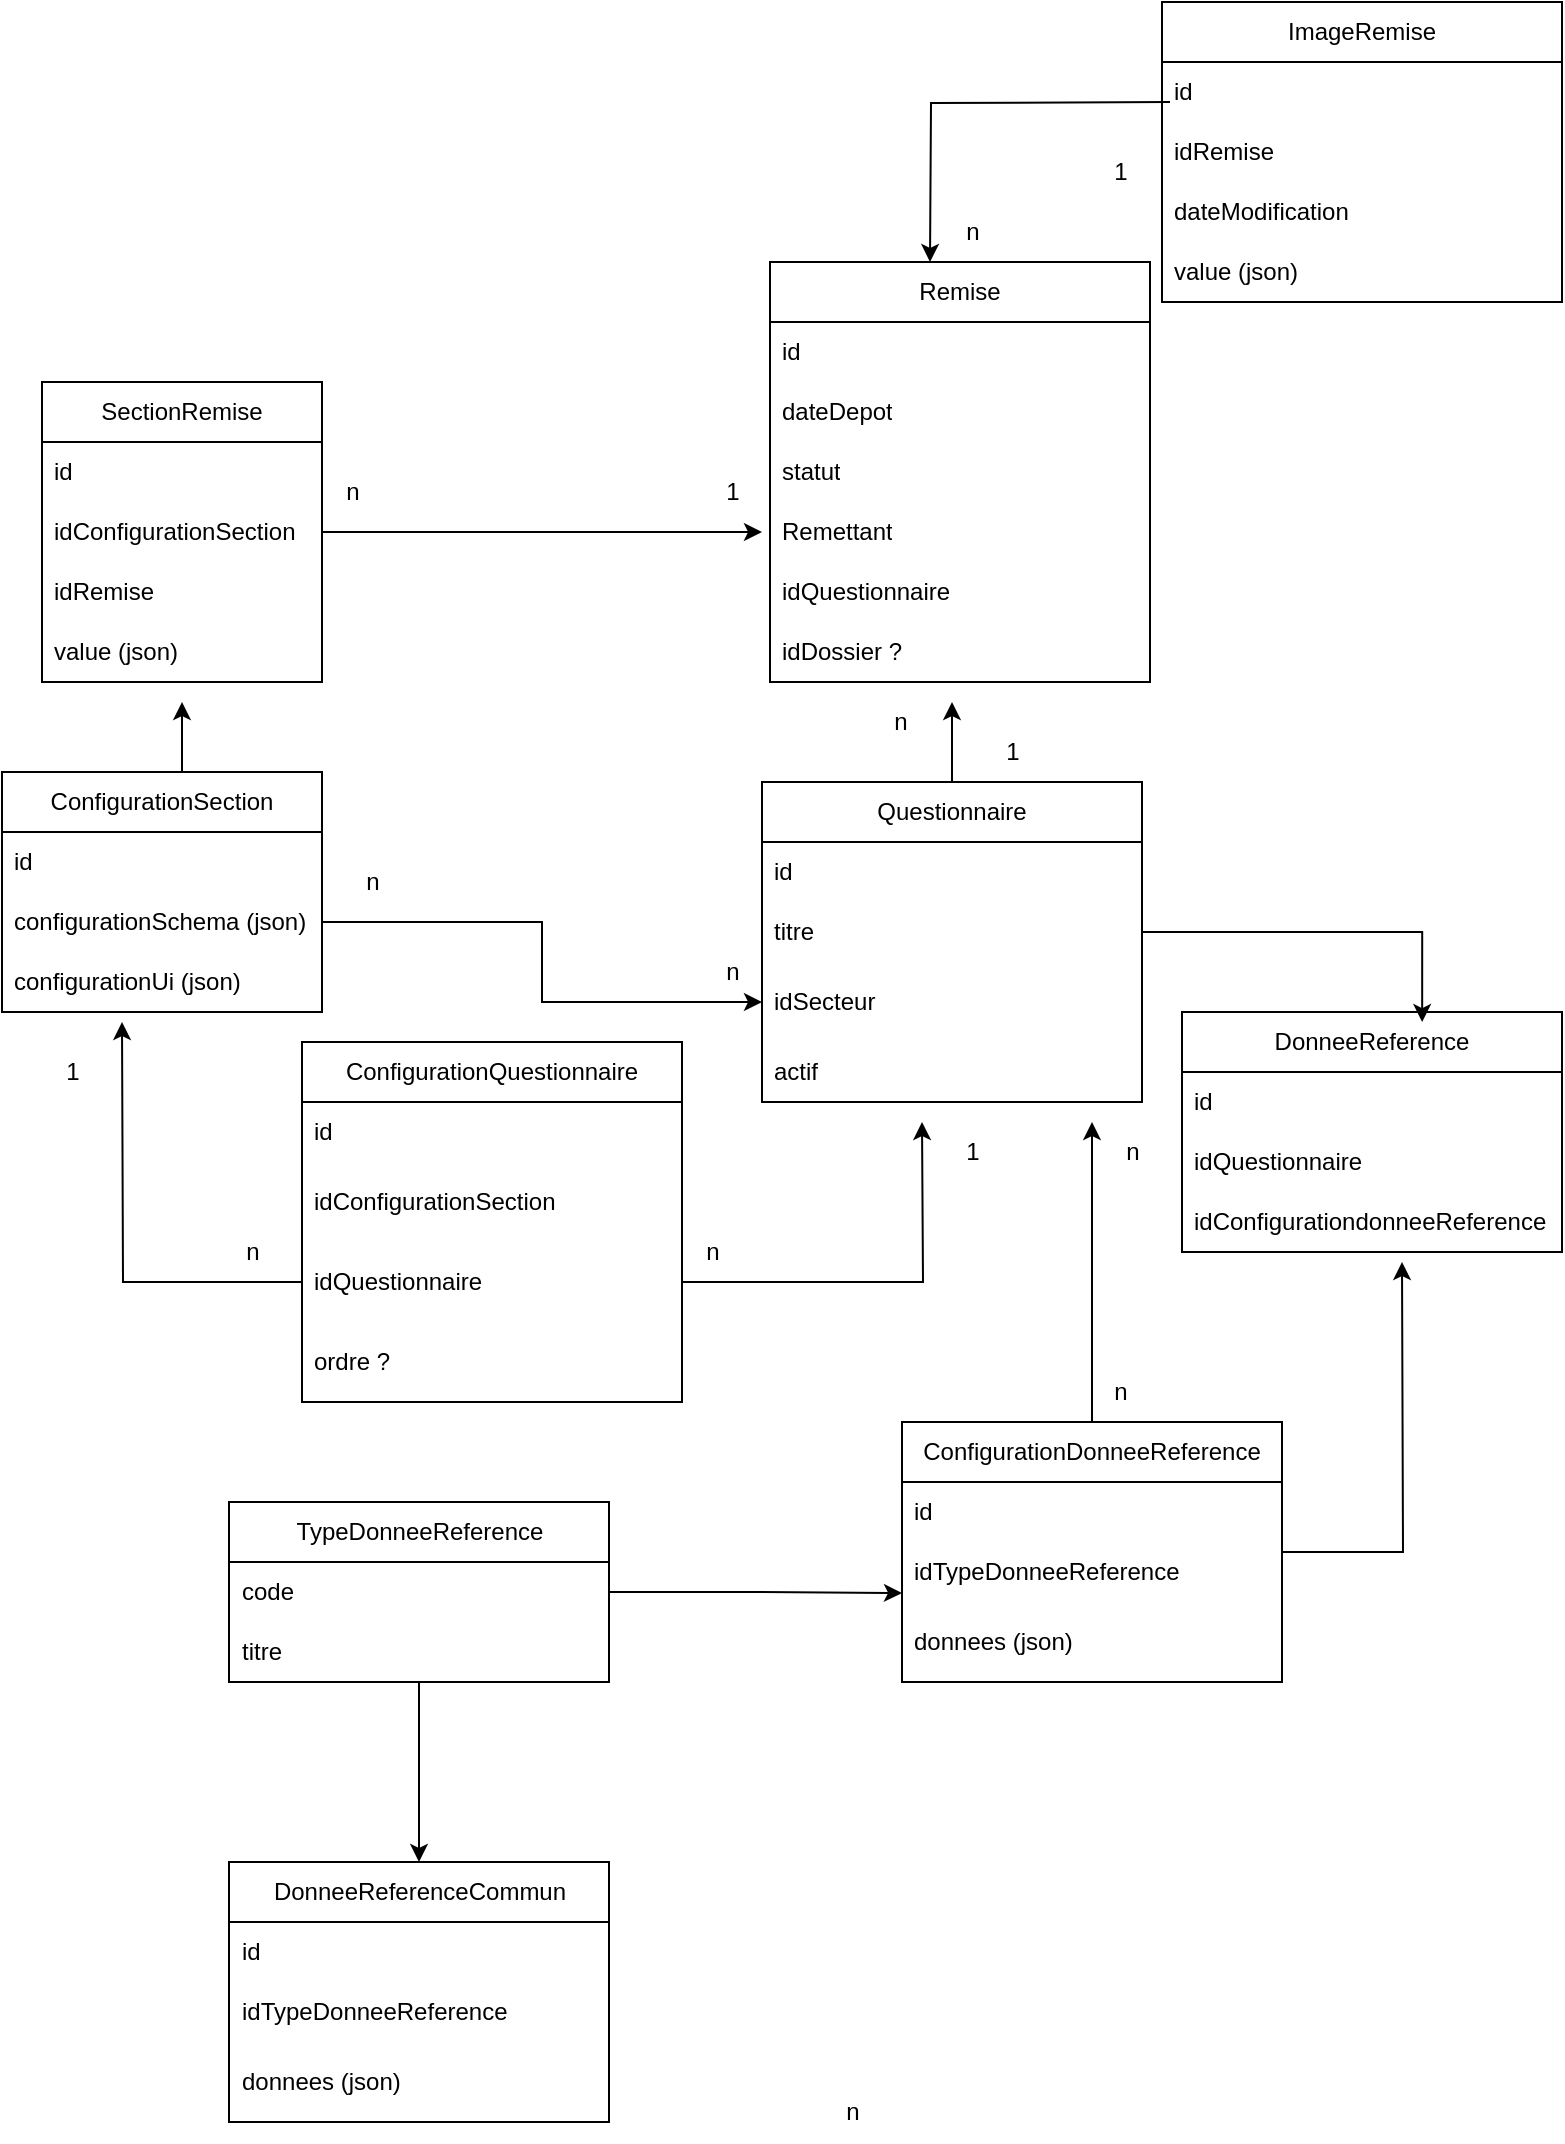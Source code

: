 <mxfile version="24.5.5" type="github">
  <diagram name="Page-1" id="LL8Iwezp6Xp1Sf73oQCm">
    <mxGraphModel dx="1424" dy="765" grid="1" gridSize="10" guides="1" tooltips="1" connect="1" arrows="1" fold="1" page="1" pageScale="1" pageWidth="827" pageHeight="1169" math="0" shadow="0">
      <root>
        <mxCell id="0" />
        <mxCell id="1" parent="0" />
        <mxCell id="YRalk1AjXe5dN9Mp63e5-25" value="Remise" style="swimlane;fontStyle=0;childLayout=stackLayout;horizontal=1;startSize=30;horizontalStack=0;resizeParent=1;resizeParentMax=0;resizeLast=0;collapsible=1;marginBottom=0;whiteSpace=wrap;html=1;" parent="1" vertex="1">
          <mxGeometry x="414" y="150" width="190" height="210" as="geometry" />
        </mxCell>
        <mxCell id="YRalk1AjXe5dN9Mp63e5-26" value="id" style="text;strokeColor=none;fillColor=none;align=left;verticalAlign=middle;spacingLeft=4;spacingRight=4;overflow=hidden;points=[[0,0.5],[1,0.5]];portConstraint=eastwest;rotatable=0;whiteSpace=wrap;html=1;" parent="YRalk1AjXe5dN9Mp63e5-25" vertex="1">
          <mxGeometry y="30" width="190" height="30" as="geometry" />
        </mxCell>
        <mxCell id="YRalk1AjXe5dN9Mp63e5-27" value="dateDepot" style="text;strokeColor=none;fillColor=none;align=left;verticalAlign=middle;spacingLeft=4;spacingRight=4;overflow=hidden;points=[[0,0.5],[1,0.5]];portConstraint=eastwest;rotatable=0;whiteSpace=wrap;html=1;" parent="YRalk1AjXe5dN9Mp63e5-25" vertex="1">
          <mxGeometry y="60" width="190" height="30" as="geometry" />
        </mxCell>
        <mxCell id="YRalk1AjXe5dN9Mp63e5-28" value="statut" style="text;strokeColor=none;fillColor=none;align=left;verticalAlign=middle;spacingLeft=4;spacingRight=4;overflow=hidden;points=[[0,0.5],[1,0.5]];portConstraint=eastwest;rotatable=0;whiteSpace=wrap;html=1;" parent="YRalk1AjXe5dN9Mp63e5-25" vertex="1">
          <mxGeometry y="90" width="190" height="30" as="geometry" />
        </mxCell>
        <mxCell id="YRalk1AjXe5dN9Mp63e5-29" value="Remettant" style="text;strokeColor=none;fillColor=none;align=left;verticalAlign=middle;spacingLeft=4;spacingRight=4;overflow=hidden;points=[[0,0.5],[1,0.5]];portConstraint=eastwest;rotatable=0;whiteSpace=wrap;html=1;" parent="YRalk1AjXe5dN9Mp63e5-25" vertex="1">
          <mxGeometry y="120" width="190" height="30" as="geometry" />
        </mxCell>
        <mxCell id="kVETwIZuxLuFi2w3gAsF-45" value="idQuestionnaire" style="text;strokeColor=none;fillColor=none;align=left;verticalAlign=middle;spacingLeft=4;spacingRight=4;overflow=hidden;points=[[0,0.5],[1,0.5]];portConstraint=eastwest;rotatable=0;whiteSpace=wrap;html=1;" vertex="1" parent="YRalk1AjXe5dN9Mp63e5-25">
          <mxGeometry y="150" width="190" height="30" as="geometry" />
        </mxCell>
        <mxCell id="YRalk1AjXe5dN9Mp63e5-30" value="idDossier ?" style="text;strokeColor=none;fillColor=none;align=left;verticalAlign=middle;spacingLeft=4;spacingRight=4;overflow=hidden;points=[[0,0.5],[1,0.5]];portConstraint=eastwest;rotatable=0;whiteSpace=wrap;html=1;" parent="YRalk1AjXe5dN9Mp63e5-25" vertex="1">
          <mxGeometry y="180" width="190" height="30" as="geometry" />
        </mxCell>
        <mxCell id="kVETwIZuxLuFi2w3gAsF-17" style="edgeStyle=orthogonalEdgeStyle;rounded=0;orthogonalLoop=1;jettySize=auto;html=1;exitX=0.5;exitY=0;exitDx=0;exitDy=0;" edge="1" parent="1" source="YRalk1AjXe5dN9Mp63e5-36">
          <mxGeometry relative="1" as="geometry">
            <mxPoint x="120" y="370" as="targetPoint" />
          </mxGeometry>
        </mxCell>
        <mxCell id="YRalk1AjXe5dN9Mp63e5-36" value="ConfigurationSection" style="swimlane;fontStyle=0;childLayout=stackLayout;horizontal=1;startSize=30;horizontalStack=0;resizeParent=1;resizeParentMax=0;resizeLast=0;collapsible=1;marginBottom=0;whiteSpace=wrap;html=1;" parent="1" vertex="1">
          <mxGeometry x="30" y="405" width="160" height="120" as="geometry" />
        </mxCell>
        <mxCell id="YRalk1AjXe5dN9Mp63e5-37" value="id" style="text;strokeColor=none;fillColor=none;align=left;verticalAlign=middle;spacingLeft=4;spacingRight=4;overflow=hidden;points=[[0,0.5],[1,0.5]];portConstraint=eastwest;rotatable=0;whiteSpace=wrap;html=1;" parent="YRalk1AjXe5dN9Mp63e5-36" vertex="1">
          <mxGeometry y="30" width="160" height="30" as="geometry" />
        </mxCell>
        <mxCell id="kVETwIZuxLuFi2w3gAsF-1" value="configurationSchema (json)" style="text;strokeColor=none;fillColor=none;align=left;verticalAlign=middle;spacingLeft=4;spacingRight=4;overflow=hidden;points=[[0,0.5],[1,0.5]];portConstraint=eastwest;rotatable=0;whiteSpace=wrap;html=1;" vertex="1" parent="YRalk1AjXe5dN9Mp63e5-36">
          <mxGeometry y="60" width="160" height="30" as="geometry" />
        </mxCell>
        <mxCell id="YRalk1AjXe5dN9Mp63e5-39" value="configurationUi (json)" style="text;strokeColor=none;fillColor=none;align=left;verticalAlign=middle;spacingLeft=4;spacingRight=4;overflow=hidden;points=[[0,0.5],[1,0.5]];portConstraint=eastwest;rotatable=0;whiteSpace=wrap;html=1;" parent="YRalk1AjXe5dN9Mp63e5-36" vertex="1">
          <mxGeometry y="90" width="160" height="30" as="geometry" />
        </mxCell>
        <mxCell id="YRalk1AjXe5dN9Mp63e5-105" style="edgeStyle=orthogonalEdgeStyle;rounded=0;orthogonalLoop=1;jettySize=auto;html=1;" parent="1" source="YRalk1AjXe5dN9Mp63e5-40" edge="1">
          <mxGeometry relative="1" as="geometry">
            <mxPoint x="410" y="285" as="targetPoint" />
          </mxGeometry>
        </mxCell>
        <mxCell id="YRalk1AjXe5dN9Mp63e5-40" value="SectionRemise" style="swimlane;fontStyle=0;childLayout=stackLayout;horizontal=1;startSize=30;horizontalStack=0;resizeParent=1;resizeParentMax=0;resizeLast=0;collapsible=1;marginBottom=0;whiteSpace=wrap;html=1;" parent="1" vertex="1">
          <mxGeometry x="50" y="210" width="140" height="150" as="geometry" />
        </mxCell>
        <mxCell id="YRalk1AjXe5dN9Mp63e5-41" value="id" style="text;strokeColor=none;fillColor=none;align=left;verticalAlign=middle;spacingLeft=4;spacingRight=4;overflow=hidden;points=[[0,0.5],[1,0.5]];portConstraint=eastwest;rotatable=0;whiteSpace=wrap;html=1;" parent="YRalk1AjXe5dN9Mp63e5-40" vertex="1">
          <mxGeometry y="30" width="140" height="30" as="geometry" />
        </mxCell>
        <mxCell id="YRalk1AjXe5dN9Mp63e5-42" value="idConfigurationSection" style="text;strokeColor=none;fillColor=none;align=left;verticalAlign=middle;spacingLeft=4;spacingRight=4;overflow=hidden;points=[[0,0.5],[1,0.5]];portConstraint=eastwest;rotatable=0;whiteSpace=wrap;html=1;" parent="YRalk1AjXe5dN9Mp63e5-40" vertex="1">
          <mxGeometry y="60" width="140" height="30" as="geometry" />
        </mxCell>
        <mxCell id="YRalk1AjXe5dN9Mp63e5-43" value="idRemise&lt;span style=&quot;color: rgba(0, 0, 0, 0); font-family: monospace; font-size: 0px; text-wrap: nowrap;&quot;&gt;%3CmxGraphModel%3E%3Croot%3E%3CmxCell%20id%3D%220%22%2F%3E%3CmxCell%20id%3D%221%22%20parent%3D%220%22%2F%3E%3CmxCell%20id%3D%222%22%20value%3D%22idCompagne%22%20style%3D%22text%3BstrokeColor%3Dnone%3BfillColor%3Dnone%3Balign%3Dleft%3BverticalAlign%3Dmiddle%3BspacingLeft%3D4%3BspacingRight%3D4%3Boverflow%3Dhidden%3Bpoints%3D%5B%5B0%2C0.5%5D%2C%5B1%2C0.5%5D%5D%3BportConstraint%3Deastwest%3Brotatable%3D0%3BwhiteSpace%3Dwrap%3Bhtml%3D1%3B%22%20vertex%3D%221%22%20parent%3D%221%22%3E%3CmxGeometry%20x%3D%22315%22%20y%3D%22670%22%20width%3D%22190%22%20height%3D%2240%22%20as%3D%22geometry%22%2F%3E%3C%2FmxCell%3E%3C%2Froot%3E%3C%2FmxGraphModel%3E&lt;/span&gt;" style="text;strokeColor=none;fillColor=none;align=left;verticalAlign=middle;spacingLeft=4;spacingRight=4;overflow=hidden;points=[[0,0.5],[1,0.5]];portConstraint=eastwest;rotatable=0;whiteSpace=wrap;html=1;" parent="YRalk1AjXe5dN9Mp63e5-40" vertex="1">
          <mxGeometry y="90" width="140" height="30" as="geometry" />
        </mxCell>
        <mxCell id="YRalk1AjXe5dN9Mp63e5-44" value="value (json)" style="text;strokeColor=none;fillColor=none;align=left;verticalAlign=middle;spacingLeft=4;spacingRight=4;overflow=hidden;points=[[0,0.5],[1,0.5]];portConstraint=eastwest;rotatable=0;whiteSpace=wrap;html=1;" parent="YRalk1AjXe5dN9Mp63e5-40" vertex="1">
          <mxGeometry y="120" width="140" height="30" as="geometry" />
        </mxCell>
        <mxCell id="YRalk1AjXe5dN9Mp63e5-108" style="edgeStyle=orthogonalEdgeStyle;rounded=0;orthogonalLoop=1;jettySize=auto;html=1;" parent="1" edge="1">
          <mxGeometry relative="1" as="geometry">
            <mxPoint x="494" y="150" as="targetPoint" />
            <mxPoint x="614" y="70" as="sourcePoint" />
          </mxGeometry>
        </mxCell>
        <mxCell id="YRalk1AjXe5dN9Mp63e5-45" value="ImageRemise" style="swimlane;fontStyle=0;childLayout=stackLayout;horizontal=1;startSize=30;horizontalStack=0;resizeParent=1;resizeParentMax=0;resizeLast=0;collapsible=1;marginBottom=0;whiteSpace=wrap;html=1;" parent="1" vertex="1">
          <mxGeometry x="610" y="20" width="200" height="150" as="geometry" />
        </mxCell>
        <mxCell id="YRalk1AjXe5dN9Mp63e5-46" value="id" style="text;strokeColor=none;fillColor=none;align=left;verticalAlign=middle;spacingLeft=4;spacingRight=4;overflow=hidden;points=[[0,0.5],[1,0.5]];portConstraint=eastwest;rotatable=0;whiteSpace=wrap;html=1;" parent="YRalk1AjXe5dN9Mp63e5-45" vertex="1">
          <mxGeometry y="30" width="200" height="30" as="geometry" />
        </mxCell>
        <mxCell id="YRalk1AjXe5dN9Mp63e5-47" value="idRemise" style="text;strokeColor=none;fillColor=none;align=left;verticalAlign=middle;spacingLeft=4;spacingRight=4;overflow=hidden;points=[[0,0.5],[1,0.5]];portConstraint=eastwest;rotatable=0;whiteSpace=wrap;html=1;" parent="YRalk1AjXe5dN9Mp63e5-45" vertex="1">
          <mxGeometry y="60" width="200" height="30" as="geometry" />
        </mxCell>
        <mxCell id="kVETwIZuxLuFi2w3gAsF-81" value="dateModification" style="text;strokeColor=none;fillColor=none;align=left;verticalAlign=middle;spacingLeft=4;spacingRight=4;overflow=hidden;points=[[0,0.5],[1,0.5]];portConstraint=eastwest;rotatable=0;whiteSpace=wrap;html=1;" vertex="1" parent="YRalk1AjXe5dN9Mp63e5-45">
          <mxGeometry y="90" width="200" height="30" as="geometry" />
        </mxCell>
        <mxCell id="YRalk1AjXe5dN9Mp63e5-48" value="value (json)" style="text;strokeColor=none;fillColor=none;align=left;verticalAlign=middle;spacingLeft=4;spacingRight=4;overflow=hidden;points=[[0,0.5],[1,0.5]];portConstraint=eastwest;rotatable=0;whiteSpace=wrap;html=1;" parent="YRalk1AjXe5dN9Mp63e5-45" vertex="1">
          <mxGeometry y="120" width="200" height="30" as="geometry" />
        </mxCell>
        <mxCell id="YRalk1AjXe5dN9Mp63e5-60" value="ConfigurationQuestionnaire" style="swimlane;fontStyle=0;childLayout=stackLayout;horizontal=1;startSize=30;horizontalStack=0;resizeParent=1;resizeParentMax=0;resizeLast=0;collapsible=1;marginBottom=0;whiteSpace=wrap;html=1;" parent="1" vertex="1">
          <mxGeometry x="180" y="540" width="190" height="180" as="geometry" />
        </mxCell>
        <mxCell id="YRalk1AjXe5dN9Mp63e5-73" value="id" style="text;strokeColor=none;fillColor=none;align=left;verticalAlign=middle;spacingLeft=4;spacingRight=4;overflow=hidden;points=[[0,0.5],[1,0.5]];portConstraint=eastwest;rotatable=0;whiteSpace=wrap;html=1;" parent="YRalk1AjXe5dN9Mp63e5-60" vertex="1">
          <mxGeometry y="30" width="190" height="30" as="geometry" />
        </mxCell>
        <mxCell id="kVETwIZuxLuFi2w3gAsF-14" value="idConfigurationSection" style="text;strokeColor=none;fillColor=none;align=left;verticalAlign=middle;spacingLeft=4;spacingRight=4;overflow=hidden;points=[[0,0.5],[1,0.5]];portConstraint=eastwest;rotatable=0;whiteSpace=wrap;html=1;" vertex="1" parent="YRalk1AjXe5dN9Mp63e5-60">
          <mxGeometry y="60" width="190" height="40" as="geometry" />
        </mxCell>
        <mxCell id="kVETwIZuxLuFi2w3gAsF-47" style="edgeStyle=orthogonalEdgeStyle;rounded=0;orthogonalLoop=1;jettySize=auto;html=1;" edge="1" parent="YRalk1AjXe5dN9Mp63e5-60" source="kVETwIZuxLuFi2w3gAsF-13">
          <mxGeometry relative="1" as="geometry">
            <mxPoint x="310" y="40" as="targetPoint" />
          </mxGeometry>
        </mxCell>
        <mxCell id="kVETwIZuxLuFi2w3gAsF-48" style="edgeStyle=orthogonalEdgeStyle;rounded=0;orthogonalLoop=1;jettySize=auto;html=1;" edge="1" parent="YRalk1AjXe5dN9Mp63e5-60" source="kVETwIZuxLuFi2w3gAsF-13">
          <mxGeometry relative="1" as="geometry">
            <mxPoint x="-90" y="-10" as="targetPoint" />
          </mxGeometry>
        </mxCell>
        <mxCell id="kVETwIZuxLuFi2w3gAsF-13" value="idQuestionnaire" style="text;strokeColor=none;fillColor=none;align=left;verticalAlign=middle;spacingLeft=4;spacingRight=4;overflow=hidden;points=[[0,0.5],[1,0.5]];portConstraint=eastwest;rotatable=0;whiteSpace=wrap;html=1;" vertex="1" parent="YRalk1AjXe5dN9Mp63e5-60">
          <mxGeometry y="100" width="190" height="40" as="geometry" />
        </mxCell>
        <mxCell id="YRalk1AjXe5dN9Mp63e5-64" value="ordre ?" style="text;strokeColor=none;fillColor=none;align=left;verticalAlign=middle;spacingLeft=4;spacingRight=4;overflow=hidden;points=[[0,0.5],[1,0.5]];portConstraint=eastwest;rotatable=0;whiteSpace=wrap;html=1;" parent="YRalk1AjXe5dN9Mp63e5-60" vertex="1">
          <mxGeometry y="140" width="190" height="40" as="geometry" />
        </mxCell>
        <mxCell id="YRalk1AjXe5dN9Mp63e5-95" value="n" style="text;html=1;align=center;verticalAlign=middle;resizable=0;points=[];autosize=1;strokeColor=none;fillColor=none;" parent="1" vertex="1">
          <mxGeometry x="440" y="1060" width="30" height="30" as="geometry" />
        </mxCell>
        <mxCell id="YRalk1AjXe5dN9Mp63e5-106" value="n" style="text;html=1;align=center;verticalAlign=middle;resizable=0;points=[];autosize=1;strokeColor=none;fillColor=none;" parent="1" vertex="1">
          <mxGeometry x="190" y="250" width="30" height="30" as="geometry" />
        </mxCell>
        <mxCell id="YRalk1AjXe5dN9Mp63e5-107" value="1" style="text;html=1;align=center;verticalAlign=middle;resizable=0;points=[];autosize=1;strokeColor=none;fillColor=none;" parent="1" vertex="1">
          <mxGeometry x="380" y="250" width="30" height="30" as="geometry" />
        </mxCell>
        <mxCell id="YRalk1AjXe5dN9Mp63e5-109" value="1" style="text;html=1;align=center;verticalAlign=middle;resizable=0;points=[];autosize=1;strokeColor=none;fillColor=none;" parent="1" vertex="1">
          <mxGeometry x="574" y="90" width="30" height="30" as="geometry" />
        </mxCell>
        <mxCell id="kVETwIZuxLuFi2w3gAsF-3" value="n" style="text;html=1;align=center;verticalAlign=middle;resizable=0;points=[];autosize=1;strokeColor=none;fillColor=none;" vertex="1" parent="1">
          <mxGeometry x="380" y="490" width="30" height="30" as="geometry" />
        </mxCell>
        <mxCell id="kVETwIZuxLuFi2w3gAsF-42" style="edgeStyle=orthogonalEdgeStyle;rounded=0;orthogonalLoop=1;jettySize=auto;html=1;" edge="1" parent="1" source="kVETwIZuxLuFi2w3gAsF-4">
          <mxGeometry relative="1" as="geometry">
            <mxPoint x="505" y="370" as="targetPoint" />
          </mxGeometry>
        </mxCell>
        <mxCell id="kVETwIZuxLuFi2w3gAsF-4" value="Questionnaire" style="swimlane;fontStyle=0;childLayout=stackLayout;horizontal=1;startSize=30;horizontalStack=0;resizeParent=1;resizeParentMax=0;resizeLast=0;collapsible=1;marginBottom=0;whiteSpace=wrap;html=1;" vertex="1" parent="1">
          <mxGeometry x="410" y="410" width="190" height="160" as="geometry" />
        </mxCell>
        <mxCell id="kVETwIZuxLuFi2w3gAsF-5" value="id" style="text;strokeColor=none;fillColor=none;align=left;verticalAlign=middle;spacingLeft=4;spacingRight=4;overflow=hidden;points=[[0,0.5],[1,0.5]];portConstraint=eastwest;rotatable=0;whiteSpace=wrap;html=1;" vertex="1" parent="kVETwIZuxLuFi2w3gAsF-4">
          <mxGeometry y="30" width="190" height="30" as="geometry" />
        </mxCell>
        <mxCell id="kVETwIZuxLuFi2w3gAsF-15" value="titre" style="text;strokeColor=none;fillColor=none;align=left;verticalAlign=middle;spacingLeft=4;spacingRight=4;overflow=hidden;points=[[0,0.5],[1,0.5]];portConstraint=eastwest;rotatable=0;whiteSpace=wrap;html=1;" vertex="1" parent="kVETwIZuxLuFi2w3gAsF-4">
          <mxGeometry y="60" width="190" height="30" as="geometry" />
        </mxCell>
        <mxCell id="kVETwIZuxLuFi2w3gAsF-7" value="idSecteur" style="text;strokeColor=none;fillColor=none;align=left;verticalAlign=middle;spacingLeft=4;spacingRight=4;overflow=hidden;points=[[0,0.5],[1,0.5]];portConstraint=eastwest;rotatable=0;whiteSpace=wrap;html=1;" vertex="1" parent="kVETwIZuxLuFi2w3gAsF-4">
          <mxGeometry y="90" width="190" height="40" as="geometry" />
        </mxCell>
        <mxCell id="kVETwIZuxLuFi2w3gAsF-8" value="actif" style="text;strokeColor=none;fillColor=none;align=left;verticalAlign=middle;spacingLeft=4;spacingRight=4;overflow=hidden;points=[[0,0.5],[1,0.5]];portConstraint=eastwest;rotatable=0;whiteSpace=wrap;html=1;" vertex="1" parent="kVETwIZuxLuFi2w3gAsF-4">
          <mxGeometry y="130" width="190" height="30" as="geometry" />
        </mxCell>
        <mxCell id="kVETwIZuxLuFi2w3gAsF-10" style="edgeStyle=orthogonalEdgeStyle;rounded=0;orthogonalLoop=1;jettySize=auto;html=1;entryX=0;entryY=0.5;entryDx=0;entryDy=0;" edge="1" parent="1" source="kVETwIZuxLuFi2w3gAsF-1" target="kVETwIZuxLuFi2w3gAsF-7">
          <mxGeometry relative="1" as="geometry" />
        </mxCell>
        <mxCell id="kVETwIZuxLuFi2w3gAsF-11" value="n" style="text;html=1;align=center;verticalAlign=middle;resizable=0;points=[];autosize=1;strokeColor=none;fillColor=none;" vertex="1" parent="1">
          <mxGeometry x="200" y="445" width="30" height="30" as="geometry" />
        </mxCell>
        <mxCell id="kVETwIZuxLuFi2w3gAsF-61" style="edgeStyle=orthogonalEdgeStyle;rounded=0;orthogonalLoop=1;jettySize=auto;html=1;" edge="1" parent="1" source="kVETwIZuxLuFi2w3gAsF-18">
          <mxGeometry relative="1" as="geometry">
            <mxPoint x="575" y="580" as="targetPoint" />
          </mxGeometry>
        </mxCell>
        <mxCell id="kVETwIZuxLuFi2w3gAsF-71" style="edgeStyle=orthogonalEdgeStyle;rounded=0;orthogonalLoop=1;jettySize=auto;html=1;" edge="1" parent="1" source="kVETwIZuxLuFi2w3gAsF-18">
          <mxGeometry relative="1" as="geometry">
            <mxPoint x="730" y="650" as="targetPoint" />
          </mxGeometry>
        </mxCell>
        <mxCell id="kVETwIZuxLuFi2w3gAsF-18" value="&lt;div&gt;ConfigurationDonneeReference&lt;/div&gt;" style="swimlane;fontStyle=0;childLayout=stackLayout;horizontal=1;startSize=30;horizontalStack=0;resizeParent=1;resizeParentMax=0;resizeLast=0;collapsible=1;marginBottom=0;whiteSpace=wrap;html=1;" vertex="1" parent="1">
          <mxGeometry x="480" y="730" width="190" height="130" as="geometry" />
        </mxCell>
        <mxCell id="kVETwIZuxLuFi2w3gAsF-19" value="id" style="text;strokeColor=none;fillColor=none;align=left;verticalAlign=middle;spacingLeft=4;spacingRight=4;overflow=hidden;points=[[0,0.5],[1,0.5]];portConstraint=eastwest;rotatable=0;whiteSpace=wrap;html=1;" vertex="1" parent="kVETwIZuxLuFi2w3gAsF-18">
          <mxGeometry y="30" width="190" height="30" as="geometry" />
        </mxCell>
        <mxCell id="kVETwIZuxLuFi2w3gAsF-28" value="idTypeDonneeReference" style="text;strokeColor=none;fillColor=none;align=left;verticalAlign=middle;spacingLeft=4;spacingRight=4;overflow=hidden;points=[[0,0.5],[1,0.5]];portConstraint=eastwest;rotatable=0;whiteSpace=wrap;html=1;" vertex="1" parent="kVETwIZuxLuFi2w3gAsF-18">
          <mxGeometry y="60" width="190" height="30" as="geometry" />
        </mxCell>
        <mxCell id="kVETwIZuxLuFi2w3gAsF-21" value="donnees (json)" style="text;strokeColor=none;fillColor=none;align=left;verticalAlign=middle;spacingLeft=4;spacingRight=4;overflow=hidden;points=[[0,0.5],[1,0.5]];portConstraint=eastwest;rotatable=0;whiteSpace=wrap;html=1;" vertex="1" parent="kVETwIZuxLuFi2w3gAsF-18">
          <mxGeometry y="90" width="190" height="40" as="geometry" />
        </mxCell>
        <mxCell id="kVETwIZuxLuFi2w3gAsF-80" style="edgeStyle=orthogonalEdgeStyle;rounded=0;orthogonalLoop=1;jettySize=auto;html=1;entryX=0.5;entryY=0;entryDx=0;entryDy=0;" edge="1" parent="1" source="kVETwIZuxLuFi2w3gAsF-23" target="kVETwIZuxLuFi2w3gAsF-76">
          <mxGeometry relative="1" as="geometry" />
        </mxCell>
        <mxCell id="kVETwIZuxLuFi2w3gAsF-23" value="TypeDonneeReference" style="swimlane;fontStyle=0;childLayout=stackLayout;horizontal=1;startSize=30;horizontalStack=0;resizeParent=1;resizeParentMax=0;resizeLast=0;collapsible=1;marginBottom=0;whiteSpace=wrap;html=1;" vertex="1" parent="1">
          <mxGeometry x="143.5" y="770" width="190" height="90" as="geometry" />
        </mxCell>
        <mxCell id="kVETwIZuxLuFi2w3gAsF-24" value="code" style="text;strokeColor=none;fillColor=none;align=left;verticalAlign=middle;spacingLeft=4;spacingRight=4;overflow=hidden;points=[[0,0.5],[1,0.5]];portConstraint=eastwest;rotatable=0;whiteSpace=wrap;html=1;" vertex="1" parent="kVETwIZuxLuFi2w3gAsF-23">
          <mxGeometry y="30" width="190" height="30" as="geometry" />
        </mxCell>
        <mxCell id="kVETwIZuxLuFi2w3gAsF-25" value="titre" style="text;strokeColor=none;fillColor=none;align=left;verticalAlign=middle;spacingLeft=4;spacingRight=4;overflow=hidden;points=[[0,0.5],[1,0.5]];portConstraint=eastwest;rotatable=0;whiteSpace=wrap;html=1;" vertex="1" parent="kVETwIZuxLuFi2w3gAsF-23">
          <mxGeometry y="60" width="190" height="30" as="geometry" />
        </mxCell>
        <mxCell id="kVETwIZuxLuFi2w3gAsF-43" value="n" style="text;html=1;align=center;verticalAlign=middle;resizable=0;points=[];autosize=1;strokeColor=none;fillColor=none;" vertex="1" parent="1">
          <mxGeometry x="464" y="365" width="30" height="30" as="geometry" />
        </mxCell>
        <mxCell id="kVETwIZuxLuFi2w3gAsF-44" value="1" style="text;html=1;align=center;verticalAlign=middle;resizable=0;points=[];autosize=1;strokeColor=none;fillColor=none;" vertex="1" parent="1">
          <mxGeometry x="520" y="380" width="30" height="30" as="geometry" />
        </mxCell>
        <mxCell id="kVETwIZuxLuFi2w3gAsF-46" value="n" style="text;html=1;align=center;verticalAlign=middle;resizable=0;points=[];autosize=1;strokeColor=none;fillColor=none;" vertex="1" parent="1">
          <mxGeometry x="500" y="120" width="30" height="30" as="geometry" />
        </mxCell>
        <mxCell id="kVETwIZuxLuFi2w3gAsF-49" value="1" style="text;html=1;align=center;verticalAlign=middle;resizable=0;points=[];autosize=1;strokeColor=none;fillColor=none;" vertex="1" parent="1">
          <mxGeometry x="50" y="540" width="30" height="30" as="geometry" />
        </mxCell>
        <mxCell id="kVETwIZuxLuFi2w3gAsF-50" value="n" style="text;html=1;align=center;verticalAlign=middle;resizable=0;points=[];autosize=1;strokeColor=none;fillColor=none;" vertex="1" parent="1">
          <mxGeometry x="140" y="630" width="30" height="30" as="geometry" />
        </mxCell>
        <mxCell id="kVETwIZuxLuFi2w3gAsF-51" value="n" style="text;html=1;align=center;verticalAlign=middle;resizable=0;points=[];autosize=1;strokeColor=none;fillColor=none;" vertex="1" parent="1">
          <mxGeometry x="370" y="630" width="30" height="30" as="geometry" />
        </mxCell>
        <mxCell id="kVETwIZuxLuFi2w3gAsF-52" value="1" style="text;html=1;align=center;verticalAlign=middle;resizable=0;points=[];autosize=1;strokeColor=none;fillColor=none;" vertex="1" parent="1">
          <mxGeometry x="500" y="580" width="30" height="30" as="geometry" />
        </mxCell>
        <mxCell id="kVETwIZuxLuFi2w3gAsF-62" value="n" style="text;html=1;align=center;verticalAlign=middle;resizable=0;points=[];autosize=1;strokeColor=none;fillColor=none;" vertex="1" parent="1">
          <mxGeometry x="580" y="580" width="30" height="30" as="geometry" />
        </mxCell>
        <mxCell id="kVETwIZuxLuFi2w3gAsF-63" value="n" style="text;html=1;align=center;verticalAlign=middle;resizable=0;points=[];autosize=1;strokeColor=none;fillColor=none;" vertex="1" parent="1">
          <mxGeometry x="574" y="700" width="30" height="30" as="geometry" />
        </mxCell>
        <mxCell id="kVETwIZuxLuFi2w3gAsF-64" style="edgeStyle=orthogonalEdgeStyle;rounded=0;orthogonalLoop=1;jettySize=auto;html=1;entryX=0;entryY=0.85;entryDx=0;entryDy=0;entryPerimeter=0;" edge="1" parent="1" source="kVETwIZuxLuFi2w3gAsF-24" target="kVETwIZuxLuFi2w3gAsF-28">
          <mxGeometry relative="1" as="geometry" />
        </mxCell>
        <mxCell id="kVETwIZuxLuFi2w3gAsF-65" value="DonneeReference" style="swimlane;fontStyle=0;childLayout=stackLayout;horizontal=1;startSize=30;horizontalStack=0;resizeParent=1;resizeParentMax=0;resizeLast=0;collapsible=1;marginBottom=0;whiteSpace=wrap;html=1;" vertex="1" parent="1">
          <mxGeometry x="620" y="525" width="190" height="120" as="geometry" />
        </mxCell>
        <mxCell id="kVETwIZuxLuFi2w3gAsF-66" value="id" style="text;strokeColor=none;fillColor=none;align=left;verticalAlign=middle;spacingLeft=4;spacingRight=4;overflow=hidden;points=[[0,0.5],[1,0.5]];portConstraint=eastwest;rotatable=0;whiteSpace=wrap;html=1;" vertex="1" parent="kVETwIZuxLuFi2w3gAsF-65">
          <mxGeometry y="30" width="190" height="30" as="geometry" />
        </mxCell>
        <mxCell id="kVETwIZuxLuFi2w3gAsF-67" value="idQuestionnaire" style="text;strokeColor=none;fillColor=none;align=left;verticalAlign=middle;spacingLeft=4;spacingRight=4;overflow=hidden;points=[[0,0.5],[1,0.5]];portConstraint=eastwest;rotatable=0;whiteSpace=wrap;html=1;" vertex="1" parent="kVETwIZuxLuFi2w3gAsF-65">
          <mxGeometry y="60" width="190" height="30" as="geometry" />
        </mxCell>
        <mxCell id="kVETwIZuxLuFi2w3gAsF-69" value="idConfigurationdonneeReference" style="text;strokeColor=none;fillColor=none;align=left;verticalAlign=middle;spacingLeft=4;spacingRight=4;overflow=hidden;points=[[0,0.5],[1,0.5]];portConstraint=eastwest;rotatable=0;whiteSpace=wrap;html=1;" vertex="1" parent="kVETwIZuxLuFi2w3gAsF-65">
          <mxGeometry y="90" width="190" height="30" as="geometry" />
        </mxCell>
        <mxCell id="kVETwIZuxLuFi2w3gAsF-70" style="edgeStyle=orthogonalEdgeStyle;rounded=0;orthogonalLoop=1;jettySize=auto;html=1;entryX=0.632;entryY=0.042;entryDx=0;entryDy=0;entryPerimeter=0;" edge="1" parent="1" source="kVETwIZuxLuFi2w3gAsF-15" target="kVETwIZuxLuFi2w3gAsF-65">
          <mxGeometry relative="1" as="geometry">
            <mxPoint x="740" y="485" as="targetPoint" />
          </mxGeometry>
        </mxCell>
        <mxCell id="kVETwIZuxLuFi2w3gAsF-76" value="&lt;div&gt;DonneeReferenceCommun&lt;/div&gt;" style="swimlane;fontStyle=0;childLayout=stackLayout;horizontal=1;startSize=30;horizontalStack=0;resizeParent=1;resizeParentMax=0;resizeLast=0;collapsible=1;marginBottom=0;whiteSpace=wrap;html=1;" vertex="1" parent="1">
          <mxGeometry x="143.5" y="950" width="190" height="130" as="geometry" />
        </mxCell>
        <mxCell id="kVETwIZuxLuFi2w3gAsF-77" value="id" style="text;strokeColor=none;fillColor=none;align=left;verticalAlign=middle;spacingLeft=4;spacingRight=4;overflow=hidden;points=[[0,0.5],[1,0.5]];portConstraint=eastwest;rotatable=0;whiteSpace=wrap;html=1;" vertex="1" parent="kVETwIZuxLuFi2w3gAsF-76">
          <mxGeometry y="30" width="190" height="30" as="geometry" />
        </mxCell>
        <mxCell id="kVETwIZuxLuFi2w3gAsF-78" value="idTypeDonneeReference" style="text;strokeColor=none;fillColor=none;align=left;verticalAlign=middle;spacingLeft=4;spacingRight=4;overflow=hidden;points=[[0,0.5],[1,0.5]];portConstraint=eastwest;rotatable=0;whiteSpace=wrap;html=1;" vertex="1" parent="kVETwIZuxLuFi2w3gAsF-76">
          <mxGeometry y="60" width="190" height="30" as="geometry" />
        </mxCell>
        <mxCell id="kVETwIZuxLuFi2w3gAsF-79" value="donnees (json)" style="text;strokeColor=none;fillColor=none;align=left;verticalAlign=middle;spacingLeft=4;spacingRight=4;overflow=hidden;points=[[0,0.5],[1,0.5]];portConstraint=eastwest;rotatable=0;whiteSpace=wrap;html=1;" vertex="1" parent="kVETwIZuxLuFi2w3gAsF-76">
          <mxGeometry y="90" width="190" height="40" as="geometry" />
        </mxCell>
      </root>
    </mxGraphModel>
  </diagram>
</mxfile>
